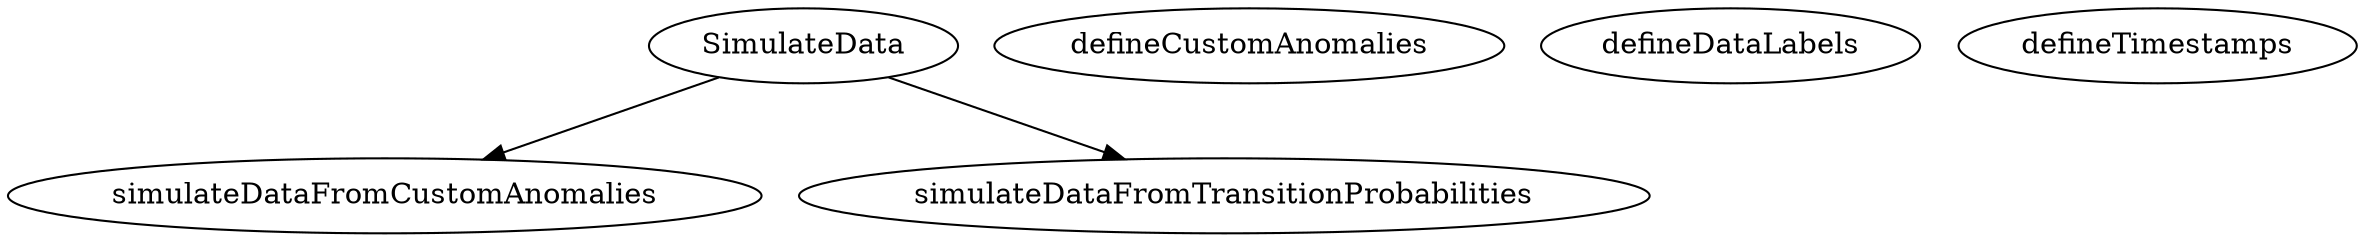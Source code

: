 /* Created by mdot for Matlab */
digraph m2html {
  SimulateData -> simulateDataFromCustomAnomalies;
  SimulateData -> simulateDataFromTransitionProbabilities;

  SimulateData [URL="SimulateData.html"];
  defineCustomAnomalies [URL="defineCustomAnomalies.html"];
  defineDataLabels [URL="defineDataLabels.html"];
  defineTimestamps [URL="defineTimestamps.html"];
  simulateDataFromCustomAnomalies [URL="simulateDataFromCustomAnomalies.html"];
  simulateDataFromTransitionProbabilities [URL="simulateDataFromTransitionProbabilities.html"];
}